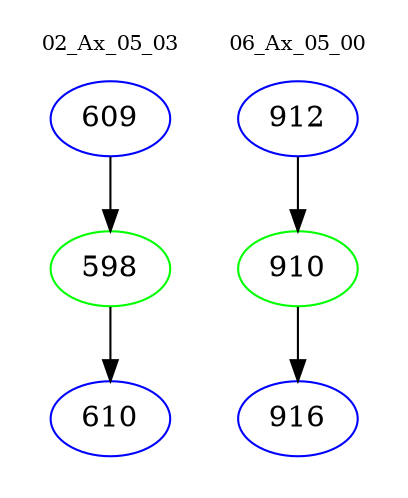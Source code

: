 digraph{
subgraph cluster_0 {
color = white
label = "02_Ax_05_03";
fontsize=10;
T0_609 [label="609", color="blue"]
T0_609 -> T0_598 [color="black"]
T0_598 [label="598", color="green"]
T0_598 -> T0_610 [color="black"]
T0_610 [label="610", color="blue"]
}
subgraph cluster_1 {
color = white
label = "06_Ax_05_00";
fontsize=10;
T1_912 [label="912", color="blue"]
T1_912 -> T1_910 [color="black"]
T1_910 [label="910", color="green"]
T1_910 -> T1_916 [color="black"]
T1_916 [label="916", color="blue"]
}
}
